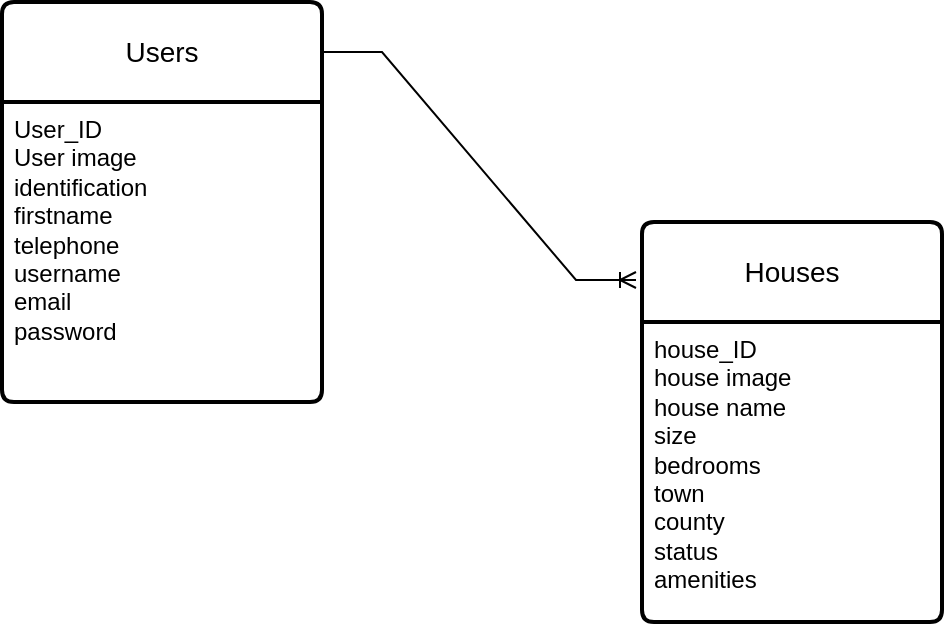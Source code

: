 <mxfile version="22.0.6" type="github">
  <diagram id="R2lEEEUBdFMjLlhIrx00" name="Page-1">
    <mxGraphModel dx="954" dy="647" grid="1" gridSize="10" guides="1" tooltips="1" connect="1" arrows="1" fold="1" page="1" pageScale="1" pageWidth="850" pageHeight="1100" math="0" shadow="0" extFonts="Permanent Marker^https://fonts.googleapis.com/css?family=Permanent+Marker">
      <root>
        <mxCell id="0" />
        <mxCell id="1" parent="0" />
        <mxCell id="PkmYTVWjFRIUk0D2hP3R-5" value="Users" style="swimlane;childLayout=stackLayout;horizontal=1;startSize=50;horizontalStack=0;rounded=1;fontSize=14;fontStyle=0;strokeWidth=2;resizeParent=0;resizeLast=1;shadow=0;dashed=0;align=center;arcSize=4;whiteSpace=wrap;html=1;" parent="1" vertex="1">
          <mxGeometry x="120" y="200" width="160" height="200" as="geometry" />
        </mxCell>
        <mxCell id="PkmYTVWjFRIUk0D2hP3R-6" value="User_ID&lt;br&gt;User image&lt;br&gt;identification&lt;br&gt;firstname&lt;br&gt;telephone&lt;br&gt;username&lt;br&gt;email&lt;br&gt;password&lt;br&gt;&lt;br&gt;" style="align=left;strokeColor=none;fillColor=none;spacingLeft=4;fontSize=12;verticalAlign=top;resizable=0;rotatable=0;part=1;html=1;" parent="PkmYTVWjFRIUk0D2hP3R-5" vertex="1">
          <mxGeometry y="50" width="160" height="150" as="geometry" />
        </mxCell>
        <mxCell id="PkmYTVWjFRIUk0D2hP3R-14" value="Houses" style="swimlane;childLayout=stackLayout;horizontal=1;startSize=50;horizontalStack=0;rounded=1;fontSize=14;fontStyle=0;strokeWidth=2;resizeParent=0;resizeLast=1;shadow=0;dashed=0;align=center;arcSize=4;whiteSpace=wrap;html=1;" parent="1" vertex="1">
          <mxGeometry x="440" y="310" width="150" height="200" as="geometry" />
        </mxCell>
        <mxCell id="PkmYTVWjFRIUk0D2hP3R-15" value="house_ID&lt;br&gt;house image&lt;br&gt;house name&lt;br&gt;size&lt;br&gt;bedrooms&lt;br&gt;town&lt;br&gt;county&lt;br&gt;status&lt;br&gt;amenities&lt;br&gt;&lt;br&gt;" style="align=left;strokeColor=none;fillColor=none;spacingLeft=4;fontSize=12;verticalAlign=top;resizable=0;rotatable=0;part=1;html=1;" parent="PkmYTVWjFRIUk0D2hP3R-14" vertex="1">
          <mxGeometry y="50" width="150" height="150" as="geometry" />
        </mxCell>
        <mxCell id="LjbM7ltP2arIgjlti8oD-1" value="" style="edgeStyle=entityRelationEdgeStyle;fontSize=12;html=1;endArrow=ERoneToMany;rounded=0;entryX=-0.02;entryY=0.145;entryDx=0;entryDy=0;entryPerimeter=0;exitX=1;exitY=0.125;exitDx=0;exitDy=0;exitPerimeter=0;" edge="1" parent="1" source="PkmYTVWjFRIUk0D2hP3R-5" target="PkmYTVWjFRIUk0D2hP3R-14">
          <mxGeometry width="100" height="100" relative="1" as="geometry">
            <mxPoint x="370" y="390" as="sourcePoint" />
            <mxPoint x="470" y="290" as="targetPoint" />
          </mxGeometry>
        </mxCell>
      </root>
    </mxGraphModel>
  </diagram>
</mxfile>
